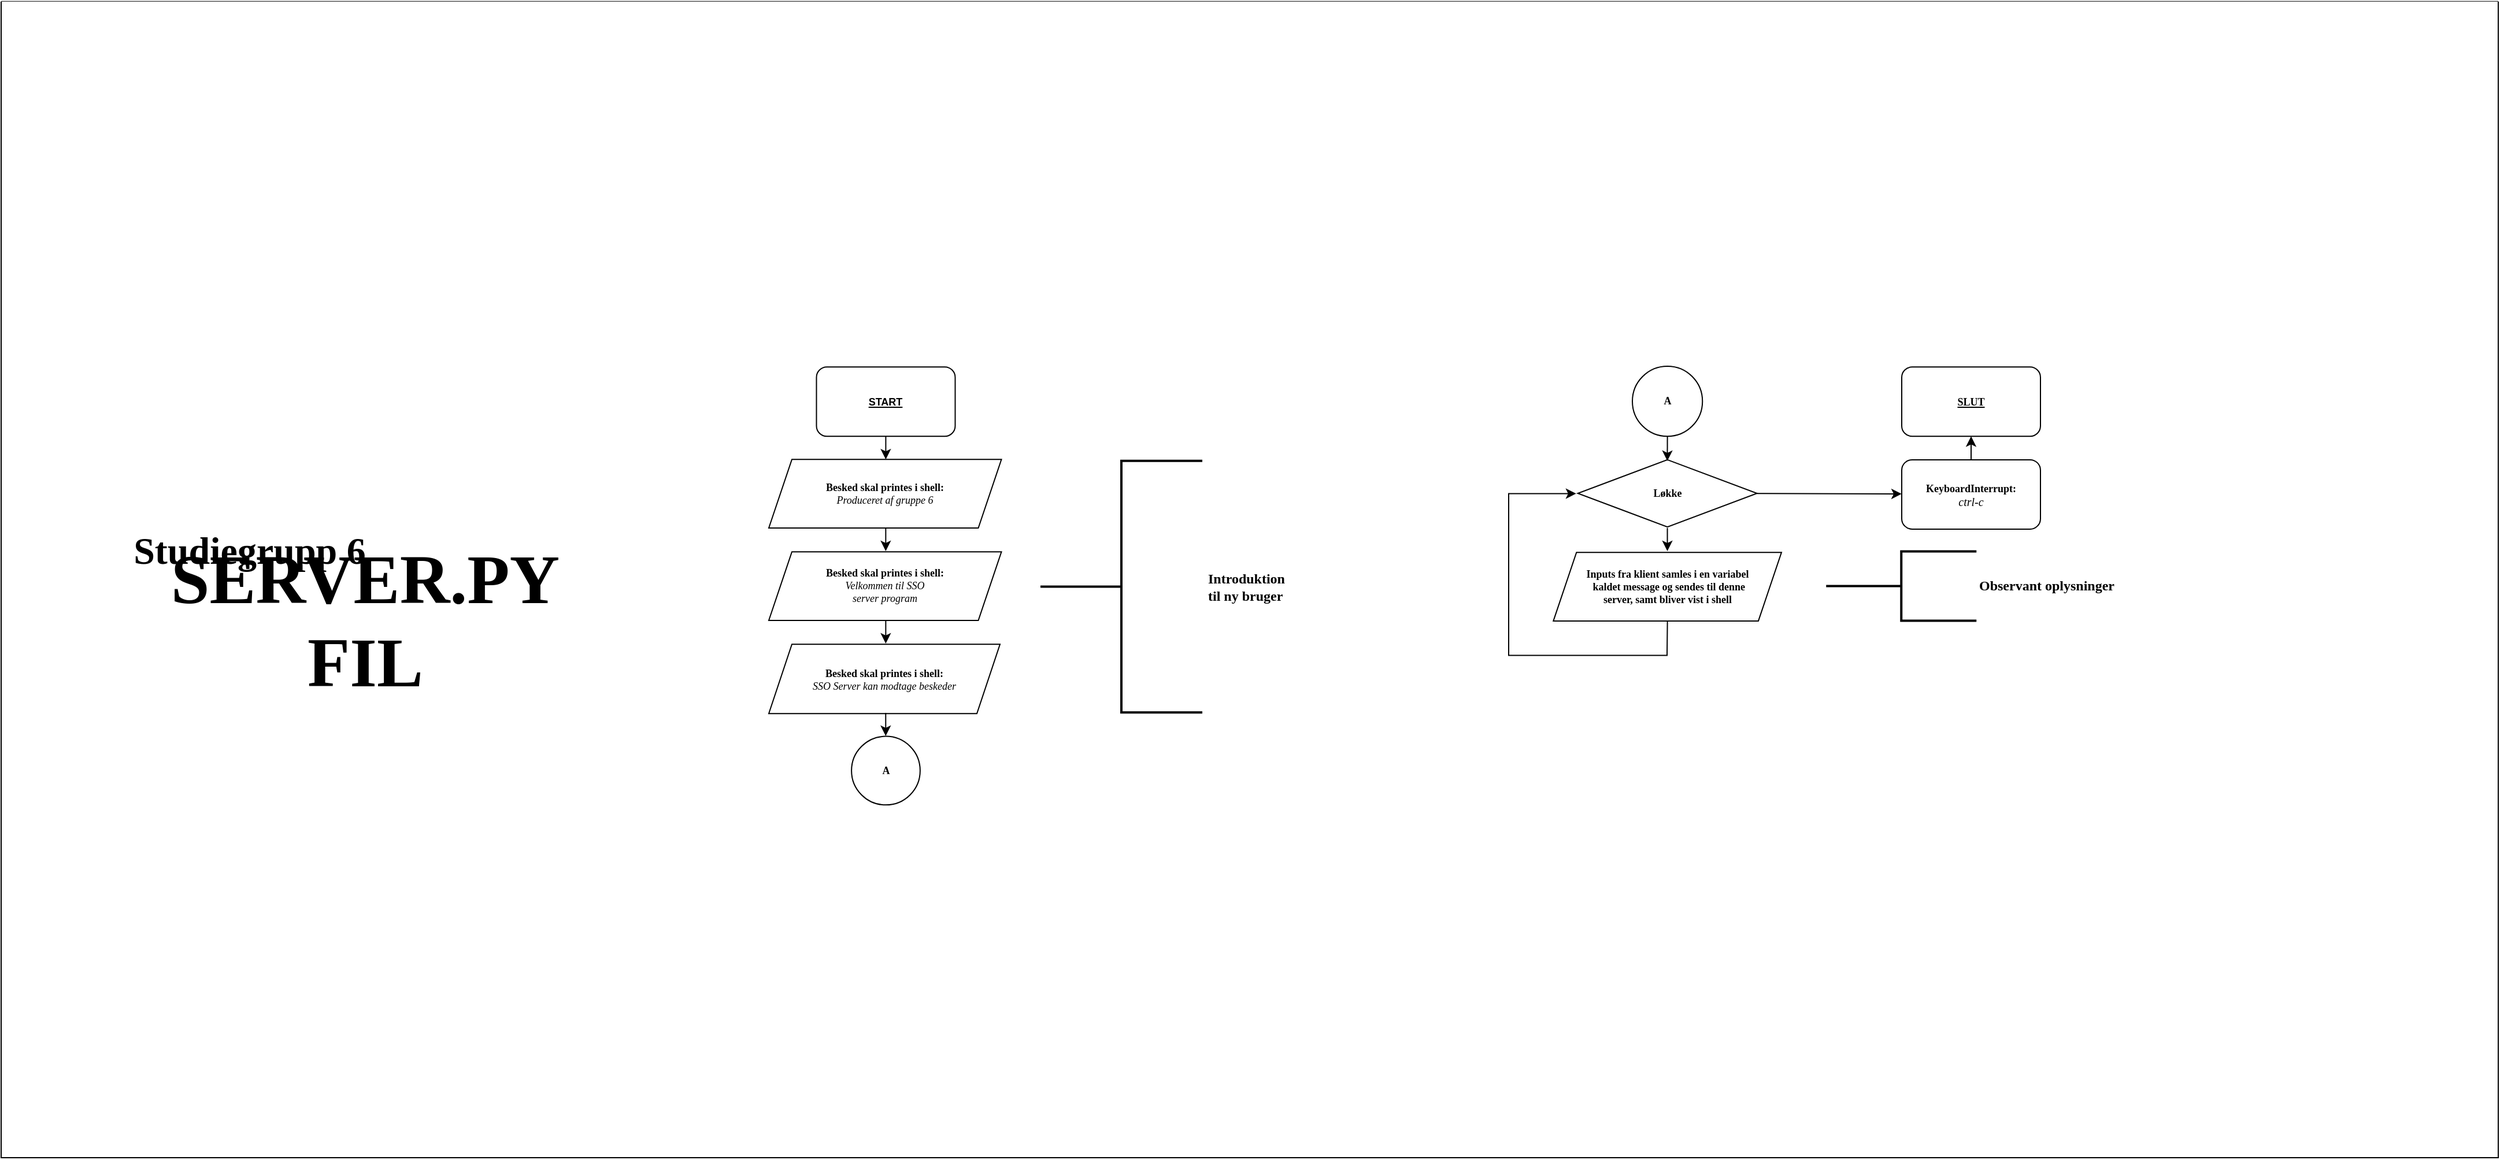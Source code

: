 <mxfile version="22.0.2" type="device">
  <diagram name="Side-1" id="L13B_8dKzI9h2fTyULZp">
    <mxGraphModel dx="1643" dy="536" grid="1" gridSize="10" guides="1" tooltips="1" connect="1" arrows="1" fold="1" page="1" pageScale="1" pageWidth="827" pageHeight="1169" math="0" shadow="0">
      <root>
        <mxCell id="0" />
        <mxCell id="1" parent="0" />
        <mxCell id="ih5rEid3sKnyZheTFn35-23" value="" style="swimlane;startSize=0;swimlaneFillColor=default;fillColor=default;" parent="1" vertex="1">
          <mxGeometry x="-800" y="79.37" width="2160" height="1000.63" as="geometry" />
        </mxCell>
        <mxCell id="I9UYTtLKanYau_QNqnks-6" value="&lt;font style=&quot;font-size: 9px;&quot;&gt;&lt;b&gt;Besked skal printes i shell:&lt;/b&gt; &lt;br&gt;&lt;i&gt;Velkommen til SSO &lt;br style=&quot;font-size: 9px;&quot;&gt;server program&lt;/i&gt;&lt;/font&gt;" style="shape=parallelogram;perimeter=parallelogramPerimeter;whiteSpace=wrap;html=1;fixedSize=1;fontFamily=Avenir Next;align=center;verticalAlign=middle;fontSize=9;" parent="ih5rEid3sKnyZheTFn35-23" vertex="1">
          <mxGeometry x="664" y="476.26" width="201.24" height="59.37" as="geometry" />
        </mxCell>
        <mxCell id="I9UYTtLKanYau_QNqnks-9" value="&lt;b&gt;Besked skal printes i shell:&lt;br&gt;&lt;/b&gt;&lt;i&gt;SSO Server kan modtage beskeder&lt;/i&gt;" style="shape=parallelogram;perimeter=parallelogramPerimeter;whiteSpace=wrap;html=1;fixedSize=1;fontFamily=Avenir Next;fontSize=9;" parent="ih5rEid3sKnyZheTFn35-23" vertex="1">
          <mxGeometry x="664" y="556.26" width="200" height="60" as="geometry" />
        </mxCell>
        <mxCell id="I9UYTtLKanYau_QNqnks-4" value="&lt;b&gt;Besked skal printes i shell:&lt;/b&gt; &lt;br&gt;&lt;i&gt;Produceret af gruppe 6&lt;/i&gt;" style="shape=parallelogram;perimeter=parallelogramPerimeter;whiteSpace=wrap;html=1;fixedSize=1;fontFamily=Avenir Next;fontSize=9;" parent="ih5rEid3sKnyZheTFn35-23" vertex="1">
          <mxGeometry x="664" y="396.26" width="201.24" height="59.37" as="geometry" />
        </mxCell>
        <mxCell id="ih5rEid3sKnyZheTFn35-34" style="edgeStyle=orthogonalEdgeStyle;rounded=0;orthogonalLoop=1;jettySize=auto;html=1;entryX=0.5;entryY=0;entryDx=0;entryDy=0;" parent="ih5rEid3sKnyZheTFn35-23" source="ih5rEid3sKnyZheTFn35-1" target="I9UYTtLKanYau_QNqnks-4" edge="1">
          <mxGeometry relative="1" as="geometry" />
        </mxCell>
        <mxCell id="ih5rEid3sKnyZheTFn35-1" value="START" style="rounded=1;whiteSpace=wrap;html=1;fontStyle=5;fontSize=9;" parent="ih5rEid3sKnyZheTFn35-23" vertex="1">
          <mxGeometry x="705.24" y="316.26" width="120" height="60" as="geometry" />
        </mxCell>
        <mxCell id="I9UYTtLKanYau_QNqnks-29" value="A" style="ellipse;whiteSpace=wrap;html=1;aspect=fixed;fontFamily=Avenir Next;fontSize=9;fontStyle=1" parent="ih5rEid3sKnyZheTFn35-23" vertex="1">
          <mxGeometry x="735.55" y="635.94" width="59.37" height="59.37" as="geometry" />
        </mxCell>
        <mxCell id="ih5rEid3sKnyZheTFn35-6" value="&amp;nbsp;Introduktion&lt;br style=&quot;border-color: var(--border-color);&quot;&gt;&lt;span style=&quot;&quot;&gt;&amp;nbsp;til ny bruger&lt;/span&gt;" style="strokeWidth=2;html=1;shape=mxgraph.flowchart.annotation_2;align=left;labelPosition=right;pointerEvents=1;fontFamily=Avenir Next;fontStyle=1;" parent="ih5rEid3sKnyZheTFn35-23" vertex="1">
          <mxGeometry x="899" y="397.51" width="140" height="217.8" as="geometry" />
        </mxCell>
        <mxCell id="I9UYTtLKanYau_QNqnks-30" value="A" style="ellipse;whiteSpace=wrap;html=1;aspect=fixed;fontFamily=Avenir Next;fontStyle=1;fontSize=9;" parent="ih5rEid3sKnyZheTFn35-23" vertex="1">
          <mxGeometry x="1411" y="315.63" width="60.63" height="60.63" as="geometry" />
        </mxCell>
        <mxCell id="I9UYTtLKanYau_QNqnks-32" value="Løkke" style="rhombus;whiteSpace=wrap;html=1;fontFamily=Avenir Next;fontSize=9;fontStyle=1;" parent="ih5rEid3sKnyZheTFn35-23" vertex="1">
          <mxGeometry x="1363.82" y="396.57" width="155" height="58.12" as="geometry" />
        </mxCell>
        <mxCell id="I9UYTtLKanYau_QNqnks-34" value="&lt;div style=&quot;&quot;&gt;&lt;span style=&quot;background-color: initial;&quot;&gt;&lt;b style=&quot;&quot;&gt;&lt;font style=&quot;font-size: 9px;&quot;&gt;KeyboardInterrupt:&lt;/font&gt;&lt;/b&gt;&lt;/span&gt;&lt;br&gt;&lt;/div&gt;&lt;div style=&quot;&quot;&gt;&lt;font size=&quot;1&quot;&gt;&lt;i&gt;ctrl-c&lt;/i&gt;&lt;/font&gt;&lt;/div&gt;" style="rounded=1;whiteSpace=wrap;html=1;fontFamily=Avenir Next;fontSize=10;" parent="ih5rEid3sKnyZheTFn35-23" vertex="1">
          <mxGeometry x="1644" y="396.57" width="120" height="60" as="geometry" />
        </mxCell>
        <mxCell id="I9UYTtLKanYau_QNqnks-59" value="&lt;font style=&quot;font-size: 9px;&quot;&gt;&lt;b style=&quot;font-size: 9px;&quot;&gt;Inputs fra klient samles i en variabel&lt;br&gt;&amp;nbsp;kaldet message og sendes til denne &lt;br&gt;server, samt bliver vist i shell&lt;/b&gt;&lt;/font&gt;" style="shape=parallelogram;perimeter=parallelogramPerimeter;whiteSpace=wrap;html=1;fixedSize=1;fontFamily=Avenir Next;fontSize=9;" parent="ih5rEid3sKnyZheTFn35-23" vertex="1">
          <mxGeometry x="1342.66" y="476.73" width="197.32" height="59.37" as="geometry" />
        </mxCell>
        <mxCell id="ih5rEid3sKnyZheTFn35-2" value="SLUT" style="rounded=1;whiteSpace=wrap;html=1;fontFamily=Avenir Next;fontStyle=5;fontSize=9;" parent="ih5rEid3sKnyZheTFn35-23" vertex="1">
          <mxGeometry x="1644" y="316.26" width="120" height="60" as="geometry" />
        </mxCell>
        <mxCell id="ih5rEid3sKnyZheTFn35-37" style="edgeStyle=orthogonalEdgeStyle;rounded=0;orthogonalLoop=1;jettySize=auto;html=1;entryX=0.5;entryY=0;entryDx=0;entryDy=0;" parent="ih5rEid3sKnyZheTFn35-23" edge="1">
          <mxGeometry relative="1" as="geometry">
            <mxPoint x="765.17" y="455.63" as="sourcePoint" />
            <mxPoint x="765.17" y="475.63" as="targetPoint" />
          </mxGeometry>
        </mxCell>
        <mxCell id="ih5rEid3sKnyZheTFn35-38" style="edgeStyle=orthogonalEdgeStyle;rounded=0;orthogonalLoop=1;jettySize=auto;html=1;entryX=0.5;entryY=0;entryDx=0;entryDy=0;" parent="ih5rEid3sKnyZheTFn35-23" edge="1">
          <mxGeometry relative="1" as="geometry">
            <mxPoint x="765.18" y="535.63" as="sourcePoint" />
            <mxPoint x="765.18" y="555.63" as="targetPoint" />
          </mxGeometry>
        </mxCell>
        <mxCell id="ih5rEid3sKnyZheTFn35-40" style="edgeStyle=orthogonalEdgeStyle;rounded=0;orthogonalLoop=1;jettySize=auto;html=1;entryX=0.5;entryY=0;entryDx=0;entryDy=0;" parent="ih5rEid3sKnyZheTFn35-23" edge="1">
          <mxGeometry relative="1" as="geometry">
            <mxPoint x="765.14" y="615.63" as="sourcePoint" />
            <mxPoint x="765.14" y="635.63" as="targetPoint" />
          </mxGeometry>
        </mxCell>
        <mxCell id="ih5rEid3sKnyZheTFn35-59" style="edgeStyle=orthogonalEdgeStyle;rounded=0;orthogonalLoop=1;jettySize=auto;html=1;entryX=0.5;entryY=0;entryDx=0;entryDy=0;" parent="ih5rEid3sKnyZheTFn35-23" edge="1">
          <mxGeometry relative="1" as="geometry">
            <mxPoint x="1441.27" y="455.63" as="sourcePoint" />
            <mxPoint x="1441.27" y="475.63" as="targetPoint" />
          </mxGeometry>
        </mxCell>
        <mxCell id="ih5rEid3sKnyZheTFn35-60" style="edgeStyle=orthogonalEdgeStyle;rounded=0;orthogonalLoop=1;jettySize=auto;html=1;entryX=0.5;entryY=0;entryDx=0;entryDy=0;exitX=0.5;exitY=1;exitDx=0;exitDy=0;" parent="ih5rEid3sKnyZheTFn35-23" source="I9UYTtLKanYau_QNqnks-30" edge="1">
          <mxGeometry relative="1" as="geometry">
            <mxPoint x="1441.22" y="377.57" as="sourcePoint" />
            <mxPoint x="1441.22" y="397.57" as="targetPoint" />
          </mxGeometry>
        </mxCell>
        <mxCell id="ih5rEid3sKnyZheTFn35-70" value="" style="endArrow=classic;html=1;rounded=0;entryX=0;entryY=0.5;entryDx=0;entryDy=0;" parent="ih5rEid3sKnyZheTFn35-23" edge="1">
          <mxGeometry width="50" height="50" relative="1" as="geometry">
            <mxPoint x="1518.82" y="425.79" as="sourcePoint" />
            <mxPoint x="1644" y="426.1" as="targetPoint" />
          </mxGeometry>
        </mxCell>
        <mxCell id="ih5rEid3sKnyZheTFn35-71" value="" style="endArrow=classic;html=1;rounded=0;entryX=0.5;entryY=1;entryDx=0;entryDy=0;" parent="ih5rEid3sKnyZheTFn35-23" target="ih5rEid3sKnyZheTFn35-2" edge="1">
          <mxGeometry width="50" height="50" relative="1" as="geometry">
            <mxPoint x="1704" y="396.26" as="sourcePoint" />
            <mxPoint x="1754" y="346.26" as="targetPoint" />
          </mxGeometry>
        </mxCell>
        <mxCell id="ih5rEid3sKnyZheTFn35-72" value="" style="endArrow=classic;html=1;rounded=0;entryX=-0.009;entryY=0.504;entryDx=0;entryDy=0;entryPerimeter=0;exitX=0.5;exitY=1;exitDx=0;exitDy=0;" parent="ih5rEid3sKnyZheTFn35-23" source="I9UYTtLKanYau_QNqnks-59" target="I9UYTtLKanYau_QNqnks-32" edge="1">
          <mxGeometry width="50" height="50" relative="1" as="geometry">
            <mxPoint x="1444" y="1175.63" as="sourcePoint" />
            <mxPoint x="1362.27" y="426.628" as="targetPoint" />
            <Array as="points">
              <mxPoint x="1441" y="565.94" />
              <mxPoint x="1304" y="565.94" />
              <mxPoint x="1304" y="425.94" />
            </Array>
          </mxGeometry>
        </mxCell>
        <mxCell id="ih5rEid3sKnyZheTFn35-16" value="Observant oplysninger" style="strokeWidth=2;html=1;shape=mxgraph.flowchart.annotation_2;align=left;labelPosition=right;pointerEvents=1;fontFamily=Avenir Next;fontStyle=1;" parent="1" vertex="1">
          <mxGeometry x="778.62" y="555.31" width="130" height="60" as="geometry" />
        </mxCell>
        <mxCell id="ih5rEid3sKnyZheTFn35-21" value="SERVER.PY FIL" style="text;html=1;align=center;verticalAlign=middle;whiteSpace=wrap;rounded=0;fontSize=60;fontFamily=Avenir Next;fontStyle=1;" parent="1" vertex="1">
          <mxGeometry x="-700" y="600" width="430" height="30" as="geometry" />
        </mxCell>
        <mxCell id="ih5rEid3sKnyZheTFn35-22" value="Studiegrupp 6" style="text;html=1;align=center;verticalAlign=middle;whiteSpace=wrap;rounded=0;fontSize=33;fontFamily=Avenir Next;fontStyle=1;" parent="1" vertex="1">
          <mxGeometry x="-790" y="540" width="410" height="30" as="geometry" />
        </mxCell>
      </root>
    </mxGraphModel>
  </diagram>
</mxfile>
